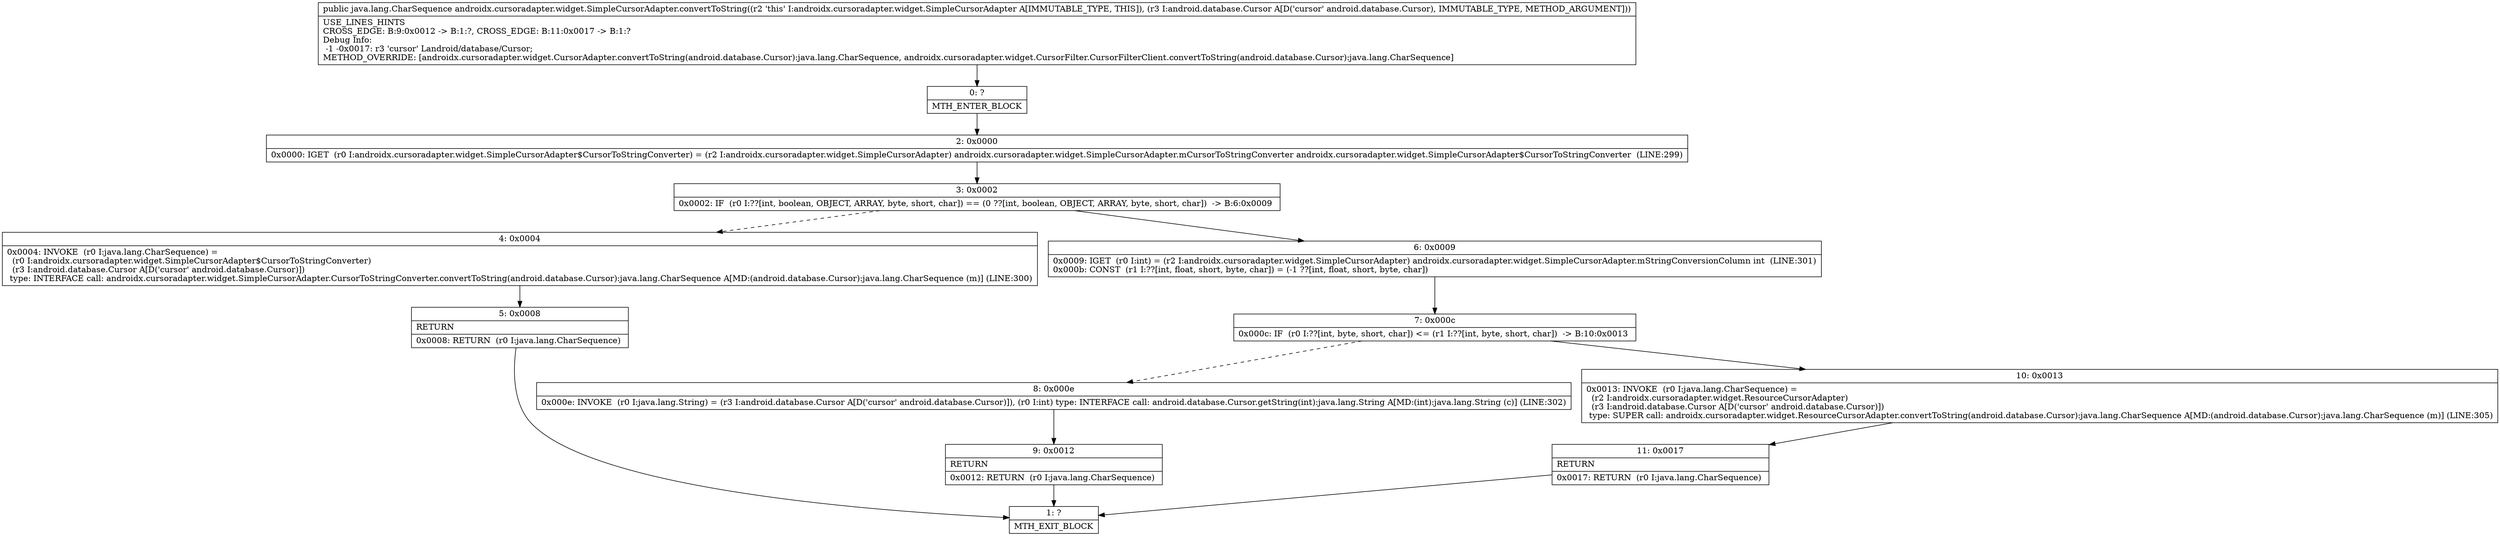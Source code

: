 digraph "CFG forandroidx.cursoradapter.widget.SimpleCursorAdapter.convertToString(Landroid\/database\/Cursor;)Ljava\/lang\/CharSequence;" {
Node_0 [shape=record,label="{0\:\ ?|MTH_ENTER_BLOCK\l}"];
Node_2 [shape=record,label="{2\:\ 0x0000|0x0000: IGET  (r0 I:androidx.cursoradapter.widget.SimpleCursorAdapter$CursorToStringConverter) = (r2 I:androidx.cursoradapter.widget.SimpleCursorAdapter) androidx.cursoradapter.widget.SimpleCursorAdapter.mCursorToStringConverter androidx.cursoradapter.widget.SimpleCursorAdapter$CursorToStringConverter  (LINE:299)\l}"];
Node_3 [shape=record,label="{3\:\ 0x0002|0x0002: IF  (r0 I:??[int, boolean, OBJECT, ARRAY, byte, short, char]) == (0 ??[int, boolean, OBJECT, ARRAY, byte, short, char])  \-\> B:6:0x0009 \l}"];
Node_4 [shape=record,label="{4\:\ 0x0004|0x0004: INVOKE  (r0 I:java.lang.CharSequence) = \l  (r0 I:androidx.cursoradapter.widget.SimpleCursorAdapter$CursorToStringConverter)\l  (r3 I:android.database.Cursor A[D('cursor' android.database.Cursor)])\l type: INTERFACE call: androidx.cursoradapter.widget.SimpleCursorAdapter.CursorToStringConverter.convertToString(android.database.Cursor):java.lang.CharSequence A[MD:(android.database.Cursor):java.lang.CharSequence (m)] (LINE:300)\l}"];
Node_5 [shape=record,label="{5\:\ 0x0008|RETURN\l|0x0008: RETURN  (r0 I:java.lang.CharSequence) \l}"];
Node_1 [shape=record,label="{1\:\ ?|MTH_EXIT_BLOCK\l}"];
Node_6 [shape=record,label="{6\:\ 0x0009|0x0009: IGET  (r0 I:int) = (r2 I:androidx.cursoradapter.widget.SimpleCursorAdapter) androidx.cursoradapter.widget.SimpleCursorAdapter.mStringConversionColumn int  (LINE:301)\l0x000b: CONST  (r1 I:??[int, float, short, byte, char]) = (\-1 ??[int, float, short, byte, char]) \l}"];
Node_7 [shape=record,label="{7\:\ 0x000c|0x000c: IF  (r0 I:??[int, byte, short, char]) \<= (r1 I:??[int, byte, short, char])  \-\> B:10:0x0013 \l}"];
Node_8 [shape=record,label="{8\:\ 0x000e|0x000e: INVOKE  (r0 I:java.lang.String) = (r3 I:android.database.Cursor A[D('cursor' android.database.Cursor)]), (r0 I:int) type: INTERFACE call: android.database.Cursor.getString(int):java.lang.String A[MD:(int):java.lang.String (c)] (LINE:302)\l}"];
Node_9 [shape=record,label="{9\:\ 0x0012|RETURN\l|0x0012: RETURN  (r0 I:java.lang.CharSequence) \l}"];
Node_10 [shape=record,label="{10\:\ 0x0013|0x0013: INVOKE  (r0 I:java.lang.CharSequence) = \l  (r2 I:androidx.cursoradapter.widget.ResourceCursorAdapter)\l  (r3 I:android.database.Cursor A[D('cursor' android.database.Cursor)])\l type: SUPER call: androidx.cursoradapter.widget.ResourceCursorAdapter.convertToString(android.database.Cursor):java.lang.CharSequence A[MD:(android.database.Cursor):java.lang.CharSequence (m)] (LINE:305)\l}"];
Node_11 [shape=record,label="{11\:\ 0x0017|RETURN\l|0x0017: RETURN  (r0 I:java.lang.CharSequence) \l}"];
MethodNode[shape=record,label="{public java.lang.CharSequence androidx.cursoradapter.widget.SimpleCursorAdapter.convertToString((r2 'this' I:androidx.cursoradapter.widget.SimpleCursorAdapter A[IMMUTABLE_TYPE, THIS]), (r3 I:android.database.Cursor A[D('cursor' android.database.Cursor), IMMUTABLE_TYPE, METHOD_ARGUMENT]))  | USE_LINES_HINTS\lCROSS_EDGE: B:9:0x0012 \-\> B:1:?, CROSS_EDGE: B:11:0x0017 \-\> B:1:?\lDebug Info:\l  \-1 \-0x0017: r3 'cursor' Landroid\/database\/Cursor;\lMETHOD_OVERRIDE: [androidx.cursoradapter.widget.CursorAdapter.convertToString(android.database.Cursor):java.lang.CharSequence, androidx.cursoradapter.widget.CursorFilter.CursorFilterClient.convertToString(android.database.Cursor):java.lang.CharSequence]\l}"];
MethodNode -> Node_0;Node_0 -> Node_2;
Node_2 -> Node_3;
Node_3 -> Node_4[style=dashed];
Node_3 -> Node_6;
Node_4 -> Node_5;
Node_5 -> Node_1;
Node_6 -> Node_7;
Node_7 -> Node_8[style=dashed];
Node_7 -> Node_10;
Node_8 -> Node_9;
Node_9 -> Node_1;
Node_10 -> Node_11;
Node_11 -> Node_1;
}


